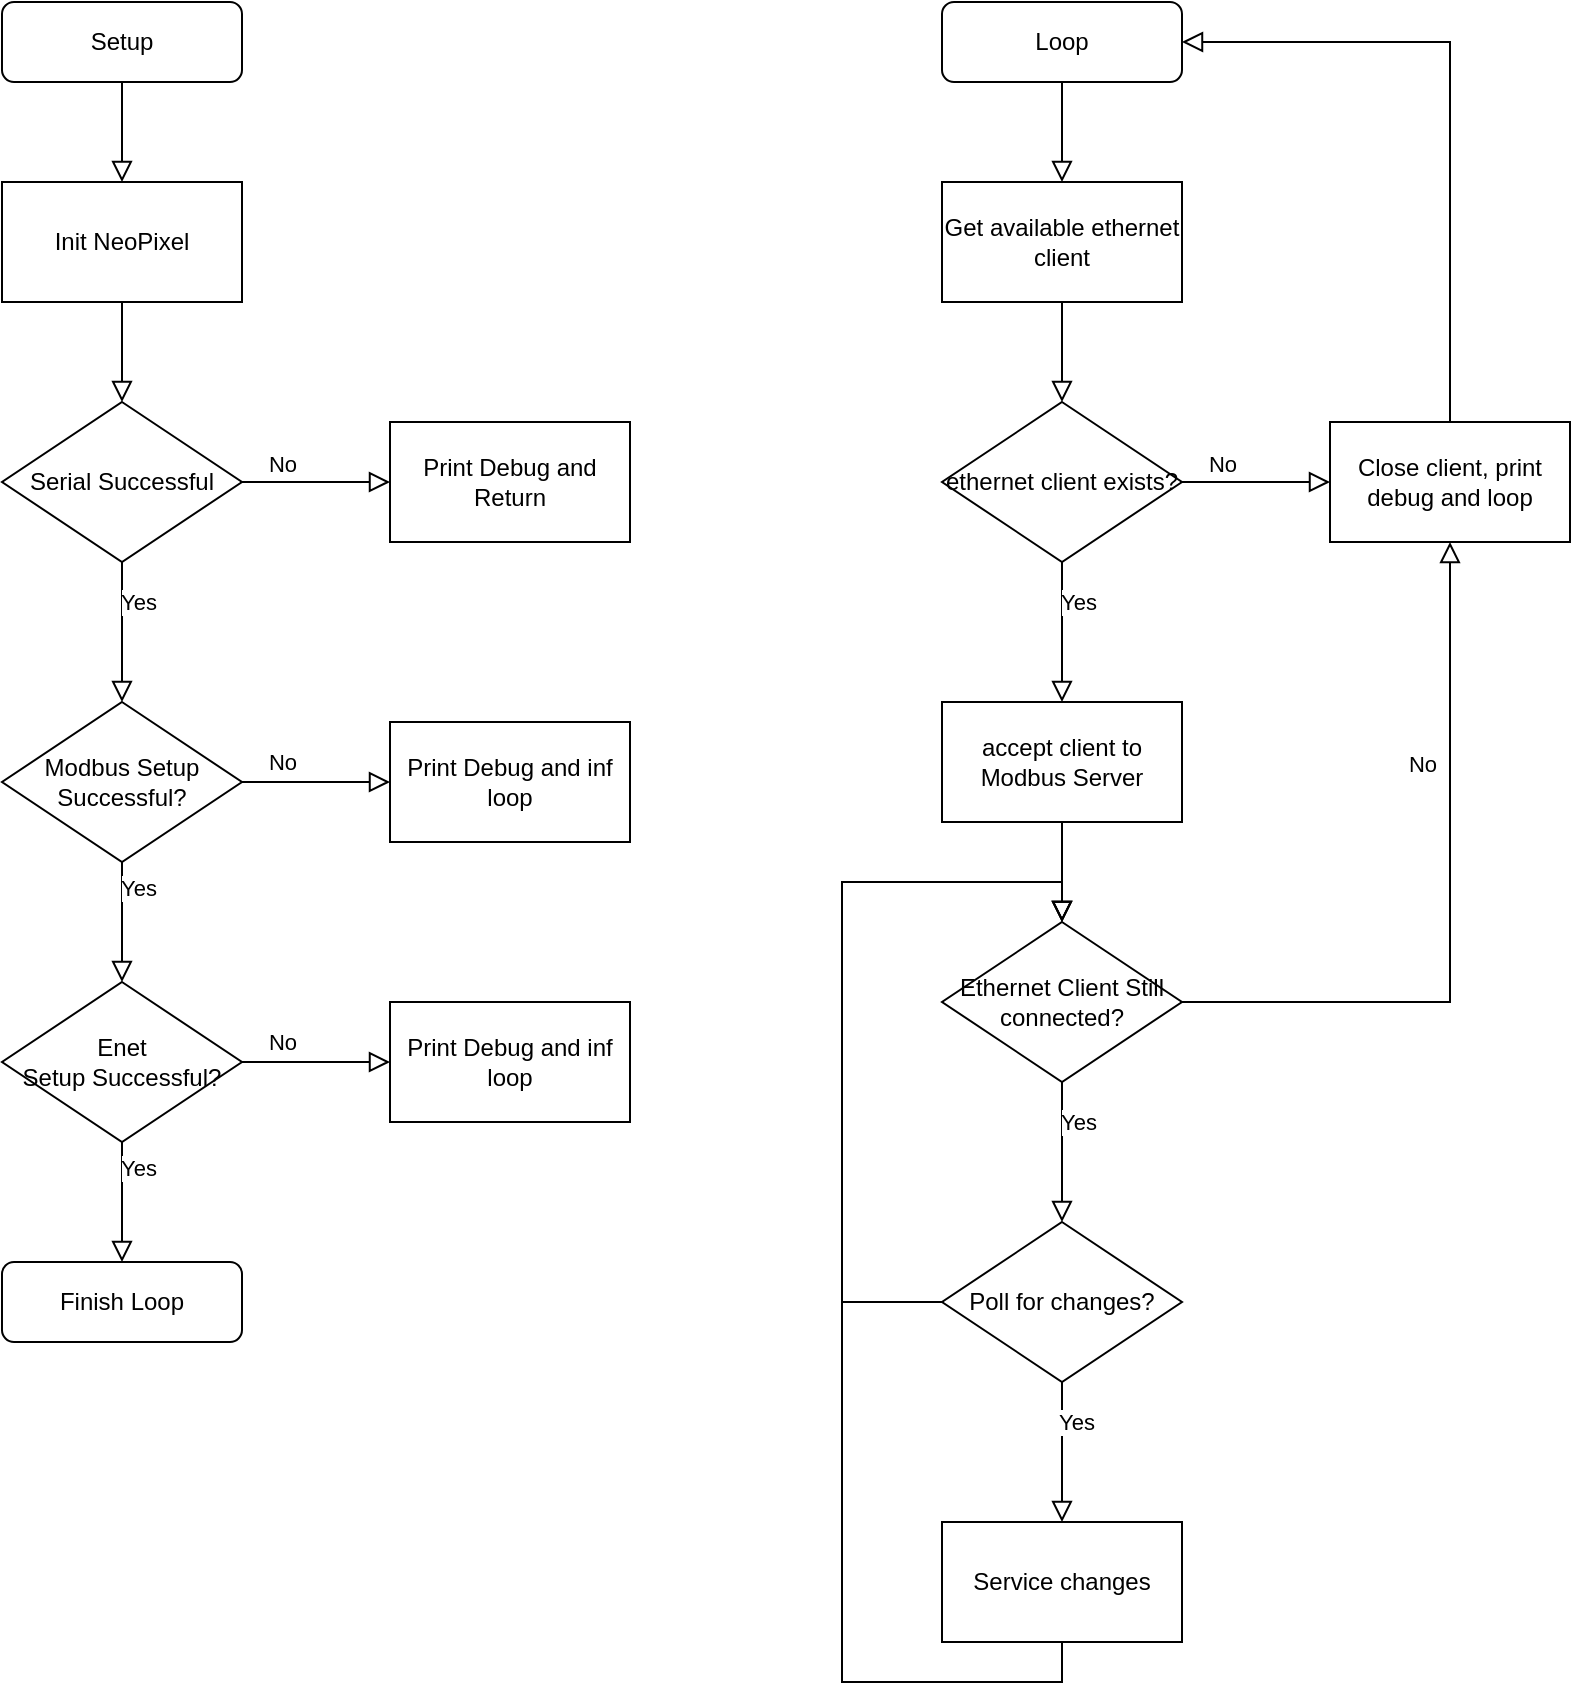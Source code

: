 <mxfile version="26.0.11">
  <diagram id="C5RBs43oDa-KdzZeNtuy" name="Page-1">
    <mxGraphModel dx="594" dy="1622" grid="1" gridSize="10" guides="1" tooltips="1" connect="1" arrows="1" fold="1" page="1" pageScale="1" pageWidth="827" pageHeight="1169" math="0" shadow="0">
      <root>
        <mxCell id="WIyWlLk6GJQsqaUBKTNV-0" />
        <mxCell id="WIyWlLk6GJQsqaUBKTNV-1" parent="WIyWlLk6GJQsqaUBKTNV-0" />
        <mxCell id="WIyWlLk6GJQsqaUBKTNV-2" value="" style="rounded=0;html=1;jettySize=auto;orthogonalLoop=1;fontSize=11;endArrow=block;endFill=0;endSize=8;strokeWidth=1;shadow=0;labelBackgroundColor=none;edgeStyle=orthogonalEdgeStyle;" parent="WIyWlLk6GJQsqaUBKTNV-1" source="WIyWlLk6GJQsqaUBKTNV-3" edge="1">
          <mxGeometry relative="1" as="geometry">
            <mxPoint x="70" y="100" as="targetPoint" />
          </mxGeometry>
        </mxCell>
        <mxCell id="WIyWlLk6GJQsqaUBKTNV-3" value="Setup" style="rounded=1;whiteSpace=wrap;html=1;fontSize=12;glass=0;strokeWidth=1;shadow=0;" parent="WIyWlLk6GJQsqaUBKTNV-1" vertex="1">
          <mxGeometry x="10" y="10" width="120" height="40" as="geometry" />
        </mxCell>
        <mxCell id="C9dIcQzHgNtX-Cr2ID7v-1" value="Serial Successful" style="rhombus;whiteSpace=wrap;html=1;" parent="WIyWlLk6GJQsqaUBKTNV-1" vertex="1">
          <mxGeometry x="10" y="210" width="120" height="80" as="geometry" />
        </mxCell>
        <mxCell id="C9dIcQzHgNtX-Cr2ID7v-4" value="" style="rounded=0;html=1;jettySize=auto;orthogonalLoop=1;fontSize=11;endArrow=block;endFill=0;endSize=8;strokeWidth=1;shadow=0;labelBackgroundColor=none;edgeStyle=orthogonalEdgeStyle;entryX=0;entryY=0.5;entryDx=0;entryDy=0;exitX=1;exitY=0.5;exitDx=0;exitDy=0;" parent="WIyWlLk6GJQsqaUBKTNV-1" source="C9dIcQzHgNtX-Cr2ID7v-1" edge="1">
          <mxGeometry relative="1" as="geometry">
            <mxPoint x="131" y="240" as="sourcePoint" />
            <mxPoint x="204" y="250" as="targetPoint" />
          </mxGeometry>
        </mxCell>
        <mxCell id="C9dIcQzHgNtX-Cr2ID7v-7" value="No" style="edgeLabel;html=1;align=center;verticalAlign=middle;resizable=0;points=[];" parent="C9dIcQzHgNtX-Cr2ID7v-4" vertex="1" connectable="0">
          <mxGeometry x="0.46" relative="1" as="geometry">
            <mxPoint x="-34" y="-10" as="offset" />
          </mxGeometry>
        </mxCell>
        <mxCell id="C9dIcQzHgNtX-Cr2ID7v-9" value="Modbus Setup Successful?" style="rhombus;whiteSpace=wrap;html=1;" parent="WIyWlLk6GJQsqaUBKTNV-1" vertex="1">
          <mxGeometry x="10" y="360" width="120" height="80" as="geometry" />
        </mxCell>
        <mxCell id="C9dIcQzHgNtX-Cr2ID7v-10" value="Print Debug and inf loop" style="rounded=0;whiteSpace=wrap;html=1;" parent="WIyWlLk6GJQsqaUBKTNV-1" vertex="1">
          <mxGeometry x="204" y="370" width="120" height="60" as="geometry" />
        </mxCell>
        <mxCell id="C9dIcQzHgNtX-Cr2ID7v-12" value="" style="rounded=0;html=1;jettySize=auto;orthogonalLoop=1;fontSize=11;endArrow=block;endFill=0;endSize=8;strokeWidth=1;shadow=0;labelBackgroundColor=none;edgeStyle=orthogonalEdgeStyle;entryX=0;entryY=0.5;entryDx=0;entryDy=0;exitX=1;exitY=0.5;exitDx=0;exitDy=0;" parent="WIyWlLk6GJQsqaUBKTNV-1" source="C9dIcQzHgNtX-Cr2ID7v-9" target="C9dIcQzHgNtX-Cr2ID7v-10" edge="1">
          <mxGeometry relative="1" as="geometry">
            <mxPoint x="131" y="390" as="sourcePoint" />
            <mxPoint x="80" y="370" as="targetPoint" />
          </mxGeometry>
        </mxCell>
        <mxCell id="C9dIcQzHgNtX-Cr2ID7v-13" value="No" style="edgeLabel;html=1;align=center;verticalAlign=middle;resizable=0;points=[];" parent="C9dIcQzHgNtX-Cr2ID7v-12" vertex="1" connectable="0">
          <mxGeometry x="0.46" relative="1" as="geometry">
            <mxPoint x="-34" y="-10" as="offset" />
          </mxGeometry>
        </mxCell>
        <mxCell id="C9dIcQzHgNtX-Cr2ID7v-15" value="" style="rounded=0;html=1;jettySize=auto;orthogonalLoop=1;fontSize=11;endArrow=block;endFill=0;endSize=8;strokeWidth=1;shadow=0;labelBackgroundColor=none;edgeStyle=orthogonalEdgeStyle;exitX=0.5;exitY=1;exitDx=0;exitDy=0;entryX=0.5;entryY=0;entryDx=0;entryDy=0;" parent="WIyWlLk6GJQsqaUBKTNV-1" source="C9dIcQzHgNtX-Cr2ID7v-1" edge="1">
          <mxGeometry relative="1" as="geometry">
            <mxPoint x="80" y="430" as="sourcePoint" />
            <mxPoint x="70" y="360" as="targetPoint" />
          </mxGeometry>
        </mxCell>
        <mxCell id="C9dIcQzHgNtX-Cr2ID7v-16" value="Yes" style="edgeLabel;html=1;align=center;verticalAlign=middle;resizable=0;points=[];" parent="C9dIcQzHgNtX-Cr2ID7v-15" vertex="1" connectable="0">
          <mxGeometry x="0.371" y="7" relative="1" as="geometry">
            <mxPoint y="-28" as="offset" />
          </mxGeometry>
        </mxCell>
        <mxCell id="C9dIcQzHgNtX-Cr2ID7v-18" value="" style="rounded=0;html=1;jettySize=auto;orthogonalLoop=1;fontSize=11;endArrow=block;endFill=0;endSize=8;strokeWidth=1;shadow=0;labelBackgroundColor=none;edgeStyle=orthogonalEdgeStyle;exitX=0.5;exitY=1;exitDx=0;exitDy=0;" parent="WIyWlLk6GJQsqaUBKTNV-1" source="C9dIcQzHgNtX-Cr2ID7v-9" edge="1">
          <mxGeometry relative="1" as="geometry">
            <mxPoint x="80" y="190" as="sourcePoint" />
            <mxPoint x="70" y="500" as="targetPoint" />
          </mxGeometry>
        </mxCell>
        <mxCell id="C9dIcQzHgNtX-Cr2ID7v-19" value="Yes" style="edgeLabel;html=1;align=center;verticalAlign=middle;resizable=0;points=[];" parent="C9dIcQzHgNtX-Cr2ID7v-18" vertex="1" connectable="0">
          <mxGeometry x="0.371" y="7" relative="1" as="geometry">
            <mxPoint y="-28" as="offset" />
          </mxGeometry>
        </mxCell>
        <mxCell id="C9dIcQzHgNtX-Cr2ID7v-21" value="&lt;div&gt;Enet&lt;/div&gt;&lt;div&gt;Setup Successful?&lt;/div&gt;" style="rhombus;whiteSpace=wrap;html=1;" parent="WIyWlLk6GJQsqaUBKTNV-1" vertex="1">
          <mxGeometry x="10" y="500" width="120" height="80" as="geometry" />
        </mxCell>
        <mxCell id="C9dIcQzHgNtX-Cr2ID7v-22" value="Print Debug and inf loop" style="rounded=0;whiteSpace=wrap;html=1;" parent="WIyWlLk6GJQsqaUBKTNV-1" vertex="1">
          <mxGeometry x="204" y="510" width="120" height="60" as="geometry" />
        </mxCell>
        <mxCell id="C9dIcQzHgNtX-Cr2ID7v-24" value="" style="rounded=0;html=1;jettySize=auto;orthogonalLoop=1;fontSize=11;endArrow=block;endFill=0;endSize=8;strokeWidth=1;shadow=0;labelBackgroundColor=none;edgeStyle=orthogonalEdgeStyle;entryX=0;entryY=0.5;entryDx=0;entryDy=0;exitX=1;exitY=0.5;exitDx=0;exitDy=0;" parent="WIyWlLk6GJQsqaUBKTNV-1" source="C9dIcQzHgNtX-Cr2ID7v-21" target="C9dIcQzHgNtX-Cr2ID7v-22" edge="1">
          <mxGeometry relative="1" as="geometry">
            <mxPoint x="131" y="530" as="sourcePoint" />
            <mxPoint x="80" y="510" as="targetPoint" />
          </mxGeometry>
        </mxCell>
        <mxCell id="C9dIcQzHgNtX-Cr2ID7v-25" value="No" style="edgeLabel;html=1;align=center;verticalAlign=middle;resizable=0;points=[];" parent="C9dIcQzHgNtX-Cr2ID7v-24" vertex="1" connectable="0">
          <mxGeometry x="0.46" relative="1" as="geometry">
            <mxPoint x="-34" y="-10" as="offset" />
          </mxGeometry>
        </mxCell>
        <mxCell id="C9dIcQzHgNtX-Cr2ID7v-26" value="" style="rounded=0;html=1;jettySize=auto;orthogonalLoop=1;fontSize=11;endArrow=block;endFill=0;endSize=8;strokeWidth=1;shadow=0;labelBackgroundColor=none;edgeStyle=orthogonalEdgeStyle;exitX=0.5;exitY=1;exitDx=0;exitDy=0;entryX=0.5;entryY=0;entryDx=0;entryDy=0;" parent="WIyWlLk6GJQsqaUBKTNV-1" source="C9dIcQzHgNtX-Cr2ID7v-21" edge="1">
          <mxGeometry relative="1" as="geometry">
            <mxPoint x="80" y="340" as="sourcePoint" />
            <mxPoint x="70" y="640" as="targetPoint" />
          </mxGeometry>
        </mxCell>
        <mxCell id="C9dIcQzHgNtX-Cr2ID7v-27" value="Yes" style="edgeLabel;html=1;align=center;verticalAlign=middle;resizable=0;points=[];" parent="C9dIcQzHgNtX-Cr2ID7v-26" vertex="1" connectable="0">
          <mxGeometry x="0.371" y="7" relative="1" as="geometry">
            <mxPoint y="-28" as="offset" />
          </mxGeometry>
        </mxCell>
        <mxCell id="dXqyjR7Wo8ypCJz_KW_R-1" value="Print Debug and Return" style="rounded=0;whiteSpace=wrap;html=1;" parent="WIyWlLk6GJQsqaUBKTNV-1" vertex="1">
          <mxGeometry x="204" y="220" width="120" height="60" as="geometry" />
        </mxCell>
        <mxCell id="dXqyjR7Wo8ypCJz_KW_R-2" value="Init NeoPixel" style="rounded=0;whiteSpace=wrap;html=1;" parent="WIyWlLk6GJQsqaUBKTNV-1" vertex="1">
          <mxGeometry x="10" y="100" width="120" height="60" as="geometry" />
        </mxCell>
        <mxCell id="dXqyjR7Wo8ypCJz_KW_R-4" value="" style="rounded=0;html=1;jettySize=auto;orthogonalLoop=1;fontSize=11;endArrow=block;endFill=0;endSize=8;strokeWidth=1;shadow=0;labelBackgroundColor=none;edgeStyle=orthogonalEdgeStyle;exitX=0.5;exitY=1;exitDx=0;exitDy=0;" parent="WIyWlLk6GJQsqaUBKTNV-1" source="dXqyjR7Wo8ypCJz_KW_R-2" edge="1">
          <mxGeometry relative="1" as="geometry">
            <mxPoint x="80" y="300" as="sourcePoint" />
            <mxPoint x="70" y="210" as="targetPoint" />
          </mxGeometry>
        </mxCell>
        <mxCell id="dXqyjR7Wo8ypCJz_KW_R-6" value="Finish Loop" style="rounded=1;whiteSpace=wrap;html=1;fontSize=12;glass=0;strokeWidth=1;shadow=0;" parent="WIyWlLk6GJQsqaUBKTNV-1" vertex="1">
          <mxGeometry x="10" y="640" width="120" height="40" as="geometry" />
        </mxCell>
        <mxCell id="dXqyjR7Wo8ypCJz_KW_R-7" value="Loop" style="rounded=1;whiteSpace=wrap;html=1;fontSize=12;glass=0;strokeWidth=1;shadow=0;" parent="WIyWlLk6GJQsqaUBKTNV-1" vertex="1">
          <mxGeometry x="480" y="10" width="120" height="40" as="geometry" />
        </mxCell>
        <mxCell id="dXqyjR7Wo8ypCJz_KW_R-8" value="Get available ethernet client" style="rounded=0;whiteSpace=wrap;html=1;" parent="WIyWlLk6GJQsqaUBKTNV-1" vertex="1">
          <mxGeometry x="480" y="100" width="120" height="60" as="geometry" />
        </mxCell>
        <mxCell id="dXqyjR7Wo8ypCJz_KW_R-9" value="ethernet client exists?" style="rhombus;whiteSpace=wrap;html=1;" parent="WIyWlLk6GJQsqaUBKTNV-1" vertex="1">
          <mxGeometry x="480" y="210" width="120" height="80" as="geometry" />
        </mxCell>
        <mxCell id="dXqyjR7Wo8ypCJz_KW_R-10" value="" style="rounded=0;html=1;jettySize=auto;orthogonalLoop=1;fontSize=11;endArrow=block;endFill=0;endSize=8;strokeWidth=1;shadow=0;labelBackgroundColor=none;edgeStyle=orthogonalEdgeStyle;entryX=0;entryY=0.5;entryDx=0;entryDy=0;exitX=1;exitY=0.5;exitDx=0;exitDy=0;" parent="WIyWlLk6GJQsqaUBKTNV-1" source="dXqyjR7Wo8ypCJz_KW_R-9" edge="1">
          <mxGeometry relative="1" as="geometry">
            <mxPoint x="601" y="240" as="sourcePoint" />
            <mxPoint x="674" y="250" as="targetPoint" />
          </mxGeometry>
        </mxCell>
        <mxCell id="dXqyjR7Wo8ypCJz_KW_R-11" value="No" style="edgeLabel;html=1;align=center;verticalAlign=middle;resizable=0;points=[];" parent="dXqyjR7Wo8ypCJz_KW_R-10" vertex="1" connectable="0">
          <mxGeometry x="0.46" relative="1" as="geometry">
            <mxPoint x="-34" y="-10" as="offset" />
          </mxGeometry>
        </mxCell>
        <mxCell id="dXqyjR7Wo8ypCJz_KW_R-12" value="" style="rounded=0;html=1;jettySize=auto;orthogonalLoop=1;fontSize=11;endArrow=block;endFill=0;endSize=8;strokeWidth=1;shadow=0;labelBackgroundColor=none;edgeStyle=orthogonalEdgeStyle;exitX=0.5;exitY=1;exitDx=0;exitDy=0;entryX=0.5;entryY=0;entryDx=0;entryDy=0;" parent="WIyWlLk6GJQsqaUBKTNV-1" source="dXqyjR7Wo8ypCJz_KW_R-9" edge="1">
          <mxGeometry relative="1" as="geometry">
            <mxPoint x="550" y="430" as="sourcePoint" />
            <mxPoint x="540" y="360" as="targetPoint" />
          </mxGeometry>
        </mxCell>
        <mxCell id="dXqyjR7Wo8ypCJz_KW_R-13" value="Yes" style="edgeLabel;html=1;align=center;verticalAlign=middle;resizable=0;points=[];" parent="dXqyjR7Wo8ypCJz_KW_R-12" vertex="1" connectable="0">
          <mxGeometry x="0.371" y="7" relative="1" as="geometry">
            <mxPoint y="-28" as="offset" />
          </mxGeometry>
        </mxCell>
        <mxCell id="dXqyjR7Wo8ypCJz_KW_R-14" value="Close client, print debug and loop" style="rounded=0;whiteSpace=wrap;html=1;" parent="WIyWlLk6GJQsqaUBKTNV-1" vertex="1">
          <mxGeometry x="674" y="220" width="120" height="60" as="geometry" />
        </mxCell>
        <mxCell id="dXqyjR7Wo8ypCJz_KW_R-15" value="" style="rounded=0;html=1;jettySize=auto;orthogonalLoop=1;fontSize=11;endArrow=block;endFill=0;endSize=8;strokeWidth=1;shadow=0;labelBackgroundColor=none;edgeStyle=orthogonalEdgeStyle;exitX=0.5;exitY=1;exitDx=0;exitDy=0;" parent="WIyWlLk6GJQsqaUBKTNV-1" source="dXqyjR7Wo8ypCJz_KW_R-8" edge="1">
          <mxGeometry relative="1" as="geometry">
            <mxPoint x="550" y="300" as="sourcePoint" />
            <mxPoint x="540" y="210" as="targetPoint" />
          </mxGeometry>
        </mxCell>
        <mxCell id="dXqyjR7Wo8ypCJz_KW_R-17" value="accept client to Modbus Server" style="rounded=0;whiteSpace=wrap;html=1;" parent="WIyWlLk6GJQsqaUBKTNV-1" vertex="1">
          <mxGeometry x="480" y="360" width="120" height="60" as="geometry" />
        </mxCell>
        <mxCell id="dXqyjR7Wo8ypCJz_KW_R-25" value="" style="rounded=0;html=1;jettySize=auto;orthogonalLoop=1;fontSize=11;endArrow=block;endFill=0;endSize=8;strokeWidth=1;shadow=0;labelBackgroundColor=none;edgeStyle=orthogonalEdgeStyle;exitX=0.5;exitY=1;exitDx=0;exitDy=0;" parent="WIyWlLk6GJQsqaUBKTNV-1" edge="1">
          <mxGeometry relative="1" as="geometry">
            <mxPoint x="540" y="420" as="sourcePoint" />
            <mxPoint x="540" y="470" as="targetPoint" />
          </mxGeometry>
        </mxCell>
        <mxCell id="dXqyjR7Wo8ypCJz_KW_R-27" value="Ethernet Client Still connected?" style="rhombus;whiteSpace=wrap;html=1;" parent="WIyWlLk6GJQsqaUBKTNV-1" vertex="1">
          <mxGeometry x="480" y="470" width="120" height="80" as="geometry" />
        </mxCell>
        <mxCell id="dXqyjR7Wo8ypCJz_KW_R-28" value="" style="rounded=0;html=1;jettySize=auto;orthogonalLoop=1;fontSize=11;endArrow=block;endFill=0;endSize=8;strokeWidth=1;shadow=0;labelBackgroundColor=none;edgeStyle=orthogonalEdgeStyle;entryX=0.5;entryY=1;entryDx=0;entryDy=0;exitX=1;exitY=0.5;exitDx=0;exitDy=0;" parent="WIyWlLk6GJQsqaUBKTNV-1" source="dXqyjR7Wo8ypCJz_KW_R-27" target="dXqyjR7Wo8ypCJz_KW_R-14" edge="1">
          <mxGeometry relative="1" as="geometry">
            <mxPoint x="601" y="500" as="sourcePoint" />
            <mxPoint x="674" y="510" as="targetPoint" />
          </mxGeometry>
        </mxCell>
        <mxCell id="dXqyjR7Wo8ypCJz_KW_R-29" value="No" style="edgeLabel;html=1;align=center;verticalAlign=middle;resizable=0;points=[];" parent="dXqyjR7Wo8ypCJz_KW_R-28" vertex="1" connectable="0">
          <mxGeometry x="0.46" relative="1" as="geometry">
            <mxPoint x="-14" y="12" as="offset" />
          </mxGeometry>
        </mxCell>
        <mxCell id="dXqyjR7Wo8ypCJz_KW_R-30" value="" style="rounded=0;html=1;jettySize=auto;orthogonalLoop=1;fontSize=11;endArrow=block;endFill=0;endSize=8;strokeWidth=1;shadow=0;labelBackgroundColor=none;edgeStyle=orthogonalEdgeStyle;exitX=0.5;exitY=1;exitDx=0;exitDy=0;entryX=0.5;entryY=0;entryDx=0;entryDy=0;" parent="WIyWlLk6GJQsqaUBKTNV-1" source="dXqyjR7Wo8ypCJz_KW_R-27" edge="1">
          <mxGeometry relative="1" as="geometry">
            <mxPoint x="550" y="690" as="sourcePoint" />
            <mxPoint x="540" y="620" as="targetPoint" />
          </mxGeometry>
        </mxCell>
        <mxCell id="dXqyjR7Wo8ypCJz_KW_R-31" value="Yes" style="edgeLabel;html=1;align=center;verticalAlign=middle;resizable=0;points=[];" parent="dXqyjR7Wo8ypCJz_KW_R-30" vertex="1" connectable="0">
          <mxGeometry x="0.371" y="7" relative="1" as="geometry">
            <mxPoint y="-28" as="offset" />
          </mxGeometry>
        </mxCell>
        <mxCell id="dXqyjR7Wo8ypCJz_KW_R-35" value="" style="rounded=0;html=1;jettySize=auto;orthogonalLoop=1;fontSize=11;endArrow=block;endFill=0;endSize=8;strokeWidth=1;shadow=0;labelBackgroundColor=none;edgeStyle=orthogonalEdgeStyle;exitX=0.5;exitY=1;exitDx=0;exitDy=0;entryX=0.5;entryY=0;entryDx=0;entryDy=0;" parent="WIyWlLk6GJQsqaUBKTNV-1" source="dXqyjR7Wo8ypCJz_KW_R-7" target="dXqyjR7Wo8ypCJz_KW_R-8" edge="1">
          <mxGeometry relative="1" as="geometry">
            <mxPoint x="550" y="170" as="sourcePoint" />
            <mxPoint x="550" y="220" as="targetPoint" />
          </mxGeometry>
        </mxCell>
        <mxCell id="dXqyjR7Wo8ypCJz_KW_R-36" value="Poll for changes?" style="rhombus;whiteSpace=wrap;html=1;" parent="WIyWlLk6GJQsqaUBKTNV-1" vertex="1">
          <mxGeometry x="480" y="620" width="120" height="80" as="geometry" />
        </mxCell>
        <mxCell id="dXqyjR7Wo8ypCJz_KW_R-40" value="" style="rounded=0;html=1;jettySize=auto;orthogonalLoop=1;fontSize=11;endArrow=block;endFill=0;endSize=8;strokeWidth=1;shadow=0;labelBackgroundColor=none;edgeStyle=orthogonalEdgeStyle;exitX=0.5;exitY=1;exitDx=0;exitDy=0;entryX=0.5;entryY=0;entryDx=0;entryDy=0;" parent="WIyWlLk6GJQsqaUBKTNV-1" edge="1">
          <mxGeometry relative="1" as="geometry">
            <mxPoint x="540" y="700" as="sourcePoint" />
            <mxPoint x="540" y="770" as="targetPoint" />
          </mxGeometry>
        </mxCell>
        <mxCell id="dXqyjR7Wo8ypCJz_KW_R-41" value="Yes" style="edgeLabel;html=1;align=center;verticalAlign=middle;resizable=0;points=[];" parent="dXqyjR7Wo8ypCJz_KW_R-40" vertex="1" connectable="0">
          <mxGeometry x="0.371" y="7" relative="1" as="geometry">
            <mxPoint y="-28" as="offset" />
          </mxGeometry>
        </mxCell>
        <mxCell id="dXqyjR7Wo8ypCJz_KW_R-42" value="Service changes" style="rounded=0;whiteSpace=wrap;html=1;" parent="WIyWlLk6GJQsqaUBKTNV-1" vertex="1">
          <mxGeometry x="480" y="770" width="120" height="60" as="geometry" />
        </mxCell>
        <mxCell id="dXqyjR7Wo8ypCJz_KW_R-43" value="" style="rounded=0;html=1;jettySize=auto;orthogonalLoop=1;fontSize=11;endArrow=block;endFill=0;endSize=8;strokeWidth=1;shadow=0;labelBackgroundColor=none;edgeStyle=orthogonalEdgeStyle;exitX=0.5;exitY=1;exitDx=0;exitDy=0;entryX=0.5;entryY=0;entryDx=0;entryDy=0;" parent="WIyWlLk6GJQsqaUBKTNV-1" source="dXqyjR7Wo8ypCJz_KW_R-42" target="dXqyjR7Wo8ypCJz_KW_R-27" edge="1">
          <mxGeometry relative="1" as="geometry">
            <mxPoint x="550" y="710" as="sourcePoint" />
            <mxPoint x="550" y="780" as="targetPoint" />
            <Array as="points">
              <mxPoint x="540" y="850" />
              <mxPoint x="430" y="850" />
              <mxPoint x="430" y="450" />
              <mxPoint x="540" y="450" />
            </Array>
          </mxGeometry>
        </mxCell>
        <mxCell id="dXqyjR7Wo8ypCJz_KW_R-45" value="" style="rounded=0;html=1;jettySize=auto;orthogonalLoop=1;fontSize=11;endArrow=block;endFill=0;endSize=8;strokeWidth=1;shadow=0;labelBackgroundColor=none;edgeStyle=orthogonalEdgeStyle;exitX=0;exitY=0.5;exitDx=0;exitDy=0;entryX=0.5;entryY=0;entryDx=0;entryDy=0;" parent="WIyWlLk6GJQsqaUBKTNV-1" source="dXqyjR7Wo8ypCJz_KW_R-36" target="dXqyjR7Wo8ypCJz_KW_R-27" edge="1">
          <mxGeometry relative="1" as="geometry">
            <mxPoint x="550" y="840" as="sourcePoint" />
            <mxPoint x="550" y="480" as="targetPoint" />
            <Array as="points">
              <mxPoint x="430" y="660" />
              <mxPoint x="430" y="450" />
              <mxPoint x="540" y="450" />
            </Array>
          </mxGeometry>
        </mxCell>
        <mxCell id="dXqyjR7Wo8ypCJz_KW_R-46" value="" style="rounded=0;html=1;jettySize=auto;orthogonalLoop=1;fontSize=11;endArrow=block;endFill=0;endSize=8;strokeWidth=1;shadow=0;labelBackgroundColor=none;edgeStyle=orthogonalEdgeStyle;entryX=1;entryY=0.5;entryDx=0;entryDy=0;exitX=0.5;exitY=0;exitDx=0;exitDy=0;" parent="WIyWlLk6GJQsqaUBKTNV-1" source="dXqyjR7Wo8ypCJz_KW_R-14" target="dXqyjR7Wo8ypCJz_KW_R-7" edge="1">
          <mxGeometry relative="1" as="geometry">
            <mxPoint x="610" y="520" as="sourcePoint" />
            <mxPoint x="744" y="290" as="targetPoint" />
          </mxGeometry>
        </mxCell>
      </root>
    </mxGraphModel>
  </diagram>
</mxfile>

